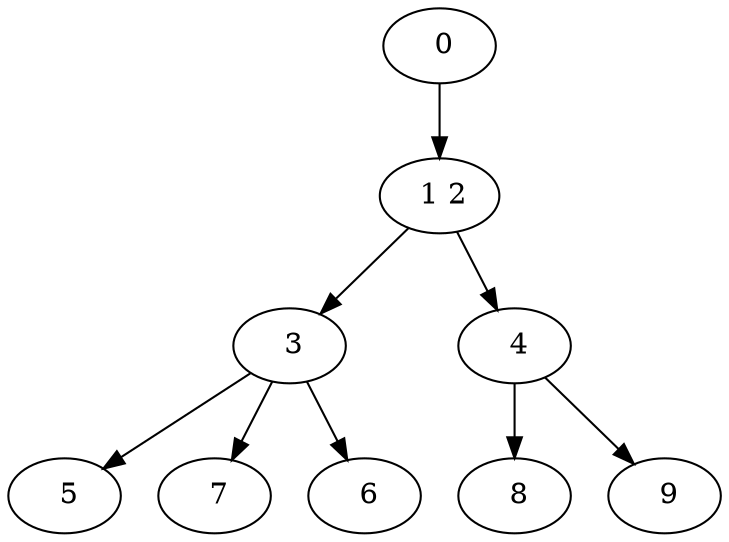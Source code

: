 digraph mytree {
" 0" -> " 1 2";
" 1 2" -> " 3";
" 1 2" -> " 4";
" 3" -> " 5";
" 3" -> " 7";
" 3" -> " 6";
" 5";
" 7";
" 4" -> " 8";
" 4" -> " 9";
" 8";
" 9";
" 6";
}
